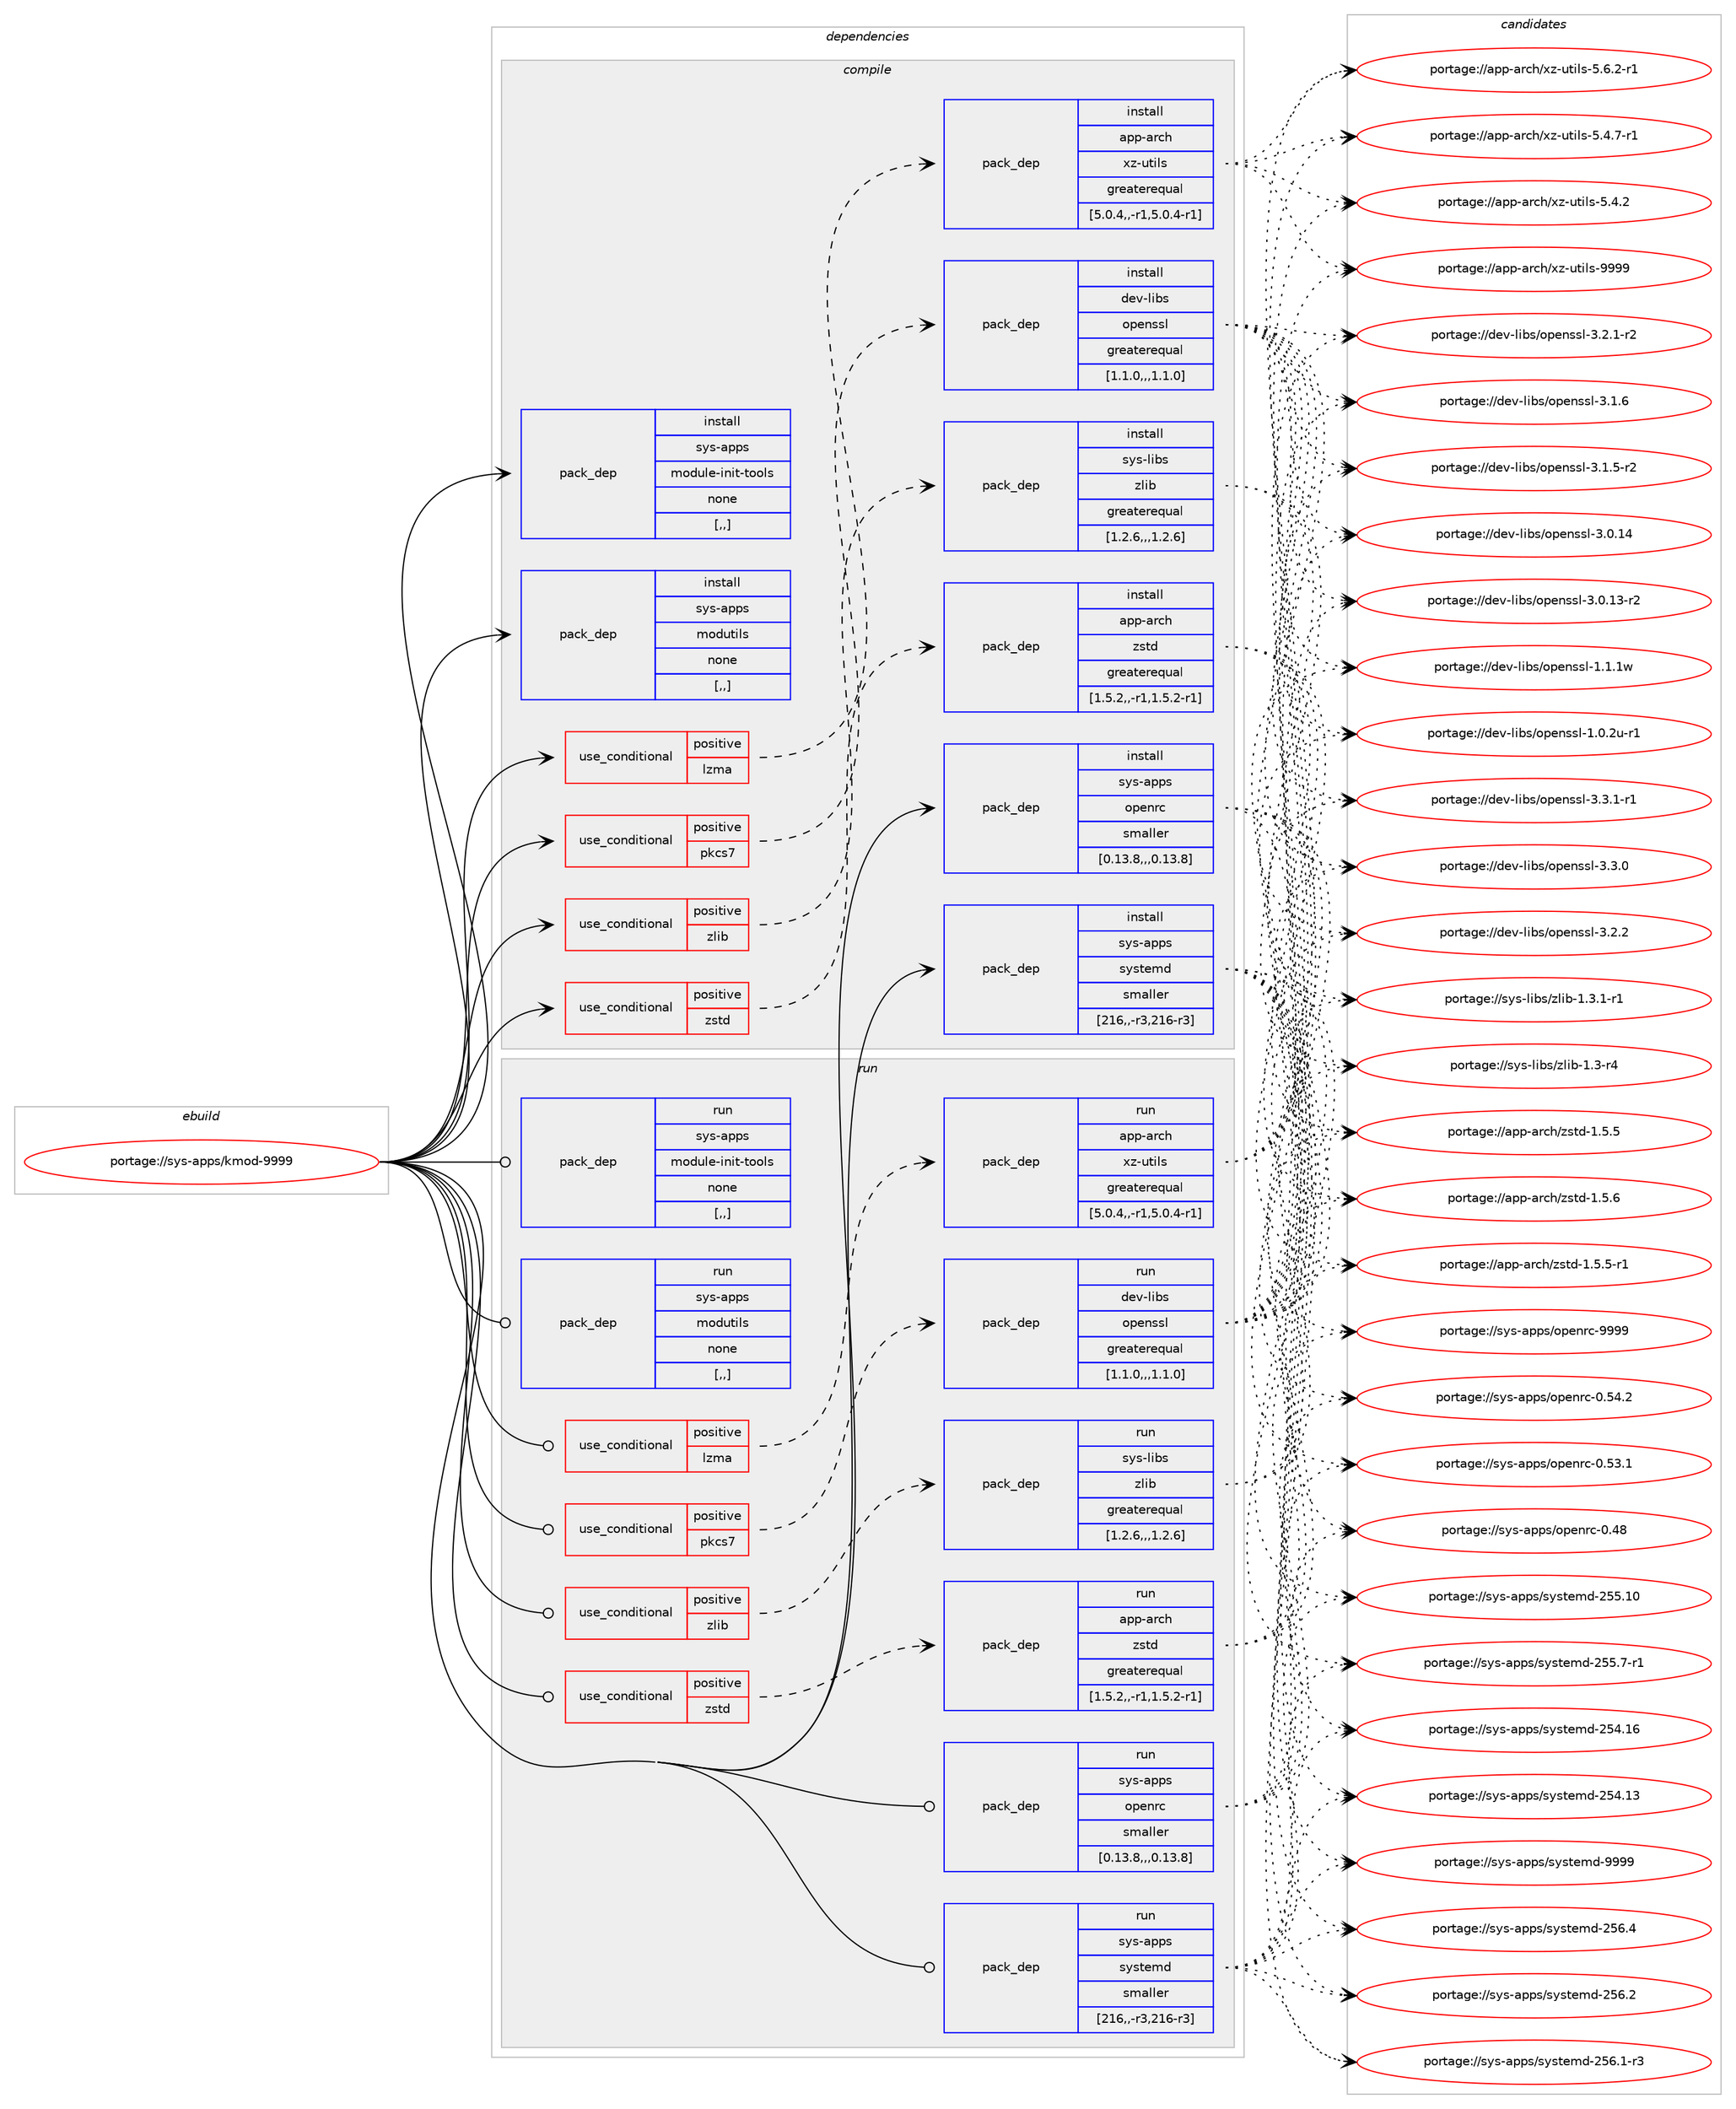 digraph prolog {

# *************
# Graph options
# *************

newrank=true;
concentrate=true;
compound=true;
graph [rankdir=LR,fontname=Helvetica,fontsize=10,ranksep=1.5];#, ranksep=2.5, nodesep=0.2];
edge  [arrowhead=vee];
node  [fontname=Helvetica,fontsize=10];

# **********
# The ebuild
# **********

subgraph cluster_leftcol {
color=gray;
label=<<i>ebuild</i>>;
id [label="portage://sys-apps/kmod-9999", color=red, width=4, href="../sys-apps/kmod-9999.svg"];
}

# ****************
# The dependencies
# ****************

subgraph cluster_midcol {
color=gray;
label=<<i>dependencies</i>>;
subgraph cluster_compile {
fillcolor="#eeeeee";
style=filled;
label=<<i>compile</i>>;
subgraph cond111415 {
dependency421318 [label=<<TABLE BORDER="0" CELLBORDER="1" CELLSPACING="0" CELLPADDING="4"><TR><TD ROWSPAN="3" CELLPADDING="10">use_conditional</TD></TR><TR><TD>positive</TD></TR><TR><TD>lzma</TD></TR></TABLE>>, shape=none, color=red];
subgraph pack306981 {
dependency421319 [label=<<TABLE BORDER="0" CELLBORDER="1" CELLSPACING="0" CELLPADDING="4" WIDTH="220"><TR><TD ROWSPAN="6" CELLPADDING="30">pack_dep</TD></TR><TR><TD WIDTH="110">install</TD></TR><TR><TD>app-arch</TD></TR><TR><TD>xz-utils</TD></TR><TR><TD>greaterequal</TD></TR><TR><TD>[5.0.4,,-r1,5.0.4-r1]</TD></TR></TABLE>>, shape=none, color=blue];
}
dependency421318:e -> dependency421319:w [weight=20,style="dashed",arrowhead="vee"];
}
id:e -> dependency421318:w [weight=20,style="solid",arrowhead="vee"];
subgraph cond111416 {
dependency421320 [label=<<TABLE BORDER="0" CELLBORDER="1" CELLSPACING="0" CELLPADDING="4"><TR><TD ROWSPAN="3" CELLPADDING="10">use_conditional</TD></TR><TR><TD>positive</TD></TR><TR><TD>pkcs7</TD></TR></TABLE>>, shape=none, color=red];
subgraph pack306982 {
dependency421321 [label=<<TABLE BORDER="0" CELLBORDER="1" CELLSPACING="0" CELLPADDING="4" WIDTH="220"><TR><TD ROWSPAN="6" CELLPADDING="30">pack_dep</TD></TR><TR><TD WIDTH="110">install</TD></TR><TR><TD>dev-libs</TD></TR><TR><TD>openssl</TD></TR><TR><TD>greaterequal</TD></TR><TR><TD>[1.1.0,,,1.1.0]</TD></TR></TABLE>>, shape=none, color=blue];
}
dependency421320:e -> dependency421321:w [weight=20,style="dashed",arrowhead="vee"];
}
id:e -> dependency421320:w [weight=20,style="solid",arrowhead="vee"];
subgraph cond111417 {
dependency421322 [label=<<TABLE BORDER="0" CELLBORDER="1" CELLSPACING="0" CELLPADDING="4"><TR><TD ROWSPAN="3" CELLPADDING="10">use_conditional</TD></TR><TR><TD>positive</TD></TR><TR><TD>zlib</TD></TR></TABLE>>, shape=none, color=red];
subgraph pack306983 {
dependency421323 [label=<<TABLE BORDER="0" CELLBORDER="1" CELLSPACING="0" CELLPADDING="4" WIDTH="220"><TR><TD ROWSPAN="6" CELLPADDING="30">pack_dep</TD></TR><TR><TD WIDTH="110">install</TD></TR><TR><TD>sys-libs</TD></TR><TR><TD>zlib</TD></TR><TR><TD>greaterequal</TD></TR><TR><TD>[1.2.6,,,1.2.6]</TD></TR></TABLE>>, shape=none, color=blue];
}
dependency421322:e -> dependency421323:w [weight=20,style="dashed",arrowhead="vee"];
}
id:e -> dependency421322:w [weight=20,style="solid",arrowhead="vee"];
subgraph cond111418 {
dependency421324 [label=<<TABLE BORDER="0" CELLBORDER="1" CELLSPACING="0" CELLPADDING="4"><TR><TD ROWSPAN="3" CELLPADDING="10">use_conditional</TD></TR><TR><TD>positive</TD></TR><TR><TD>zstd</TD></TR></TABLE>>, shape=none, color=red];
subgraph pack306984 {
dependency421325 [label=<<TABLE BORDER="0" CELLBORDER="1" CELLSPACING="0" CELLPADDING="4" WIDTH="220"><TR><TD ROWSPAN="6" CELLPADDING="30">pack_dep</TD></TR><TR><TD WIDTH="110">install</TD></TR><TR><TD>app-arch</TD></TR><TR><TD>zstd</TD></TR><TR><TD>greaterequal</TD></TR><TR><TD>[1.5.2,,-r1,1.5.2-r1]</TD></TR></TABLE>>, shape=none, color=blue];
}
dependency421324:e -> dependency421325:w [weight=20,style="dashed",arrowhead="vee"];
}
id:e -> dependency421324:w [weight=20,style="solid",arrowhead="vee"];
subgraph pack306985 {
dependency421326 [label=<<TABLE BORDER="0" CELLBORDER="1" CELLSPACING="0" CELLPADDING="4" WIDTH="220"><TR><TD ROWSPAN="6" CELLPADDING="30">pack_dep</TD></TR><TR><TD WIDTH="110">install</TD></TR><TR><TD>sys-apps</TD></TR><TR><TD>module-init-tools</TD></TR><TR><TD>none</TD></TR><TR><TD>[,,]</TD></TR></TABLE>>, shape=none, color=blue];
}
id:e -> dependency421326:w [weight=20,style="solid",arrowhead="vee"];
subgraph pack306986 {
dependency421327 [label=<<TABLE BORDER="0" CELLBORDER="1" CELLSPACING="0" CELLPADDING="4" WIDTH="220"><TR><TD ROWSPAN="6" CELLPADDING="30">pack_dep</TD></TR><TR><TD WIDTH="110">install</TD></TR><TR><TD>sys-apps</TD></TR><TR><TD>modutils</TD></TR><TR><TD>none</TD></TR><TR><TD>[,,]</TD></TR></TABLE>>, shape=none, color=blue];
}
id:e -> dependency421327:w [weight=20,style="solid",arrowhead="vee"];
subgraph pack306987 {
dependency421328 [label=<<TABLE BORDER="0" CELLBORDER="1" CELLSPACING="0" CELLPADDING="4" WIDTH="220"><TR><TD ROWSPAN="6" CELLPADDING="30">pack_dep</TD></TR><TR><TD WIDTH="110">install</TD></TR><TR><TD>sys-apps</TD></TR><TR><TD>openrc</TD></TR><TR><TD>smaller</TD></TR><TR><TD>[0.13.8,,,0.13.8]</TD></TR></TABLE>>, shape=none, color=blue];
}
id:e -> dependency421328:w [weight=20,style="solid",arrowhead="vee"];
subgraph pack306988 {
dependency421329 [label=<<TABLE BORDER="0" CELLBORDER="1" CELLSPACING="0" CELLPADDING="4" WIDTH="220"><TR><TD ROWSPAN="6" CELLPADDING="30">pack_dep</TD></TR><TR><TD WIDTH="110">install</TD></TR><TR><TD>sys-apps</TD></TR><TR><TD>systemd</TD></TR><TR><TD>smaller</TD></TR><TR><TD>[216,,-r3,216-r3]</TD></TR></TABLE>>, shape=none, color=blue];
}
id:e -> dependency421329:w [weight=20,style="solid",arrowhead="vee"];
}
subgraph cluster_compileandrun {
fillcolor="#eeeeee";
style=filled;
label=<<i>compile and run</i>>;
}
subgraph cluster_run {
fillcolor="#eeeeee";
style=filled;
label=<<i>run</i>>;
subgraph cond111419 {
dependency421330 [label=<<TABLE BORDER="0" CELLBORDER="1" CELLSPACING="0" CELLPADDING="4"><TR><TD ROWSPAN="3" CELLPADDING="10">use_conditional</TD></TR><TR><TD>positive</TD></TR><TR><TD>lzma</TD></TR></TABLE>>, shape=none, color=red];
subgraph pack306989 {
dependency421331 [label=<<TABLE BORDER="0" CELLBORDER="1" CELLSPACING="0" CELLPADDING="4" WIDTH="220"><TR><TD ROWSPAN="6" CELLPADDING="30">pack_dep</TD></TR><TR><TD WIDTH="110">run</TD></TR><TR><TD>app-arch</TD></TR><TR><TD>xz-utils</TD></TR><TR><TD>greaterequal</TD></TR><TR><TD>[5.0.4,,-r1,5.0.4-r1]</TD></TR></TABLE>>, shape=none, color=blue];
}
dependency421330:e -> dependency421331:w [weight=20,style="dashed",arrowhead="vee"];
}
id:e -> dependency421330:w [weight=20,style="solid",arrowhead="odot"];
subgraph cond111420 {
dependency421332 [label=<<TABLE BORDER="0" CELLBORDER="1" CELLSPACING="0" CELLPADDING="4"><TR><TD ROWSPAN="3" CELLPADDING="10">use_conditional</TD></TR><TR><TD>positive</TD></TR><TR><TD>pkcs7</TD></TR></TABLE>>, shape=none, color=red];
subgraph pack306990 {
dependency421333 [label=<<TABLE BORDER="0" CELLBORDER="1" CELLSPACING="0" CELLPADDING="4" WIDTH="220"><TR><TD ROWSPAN="6" CELLPADDING="30">pack_dep</TD></TR><TR><TD WIDTH="110">run</TD></TR><TR><TD>dev-libs</TD></TR><TR><TD>openssl</TD></TR><TR><TD>greaterequal</TD></TR><TR><TD>[1.1.0,,,1.1.0]</TD></TR></TABLE>>, shape=none, color=blue];
}
dependency421332:e -> dependency421333:w [weight=20,style="dashed",arrowhead="vee"];
}
id:e -> dependency421332:w [weight=20,style="solid",arrowhead="odot"];
subgraph cond111421 {
dependency421334 [label=<<TABLE BORDER="0" CELLBORDER="1" CELLSPACING="0" CELLPADDING="4"><TR><TD ROWSPAN="3" CELLPADDING="10">use_conditional</TD></TR><TR><TD>positive</TD></TR><TR><TD>zlib</TD></TR></TABLE>>, shape=none, color=red];
subgraph pack306991 {
dependency421335 [label=<<TABLE BORDER="0" CELLBORDER="1" CELLSPACING="0" CELLPADDING="4" WIDTH="220"><TR><TD ROWSPAN="6" CELLPADDING="30">pack_dep</TD></TR><TR><TD WIDTH="110">run</TD></TR><TR><TD>sys-libs</TD></TR><TR><TD>zlib</TD></TR><TR><TD>greaterequal</TD></TR><TR><TD>[1.2.6,,,1.2.6]</TD></TR></TABLE>>, shape=none, color=blue];
}
dependency421334:e -> dependency421335:w [weight=20,style="dashed",arrowhead="vee"];
}
id:e -> dependency421334:w [weight=20,style="solid",arrowhead="odot"];
subgraph cond111422 {
dependency421336 [label=<<TABLE BORDER="0" CELLBORDER="1" CELLSPACING="0" CELLPADDING="4"><TR><TD ROWSPAN="3" CELLPADDING="10">use_conditional</TD></TR><TR><TD>positive</TD></TR><TR><TD>zstd</TD></TR></TABLE>>, shape=none, color=red];
subgraph pack306992 {
dependency421337 [label=<<TABLE BORDER="0" CELLBORDER="1" CELLSPACING="0" CELLPADDING="4" WIDTH="220"><TR><TD ROWSPAN="6" CELLPADDING="30">pack_dep</TD></TR><TR><TD WIDTH="110">run</TD></TR><TR><TD>app-arch</TD></TR><TR><TD>zstd</TD></TR><TR><TD>greaterequal</TD></TR><TR><TD>[1.5.2,,-r1,1.5.2-r1]</TD></TR></TABLE>>, shape=none, color=blue];
}
dependency421336:e -> dependency421337:w [weight=20,style="dashed",arrowhead="vee"];
}
id:e -> dependency421336:w [weight=20,style="solid",arrowhead="odot"];
subgraph pack306993 {
dependency421338 [label=<<TABLE BORDER="0" CELLBORDER="1" CELLSPACING="0" CELLPADDING="4" WIDTH="220"><TR><TD ROWSPAN="6" CELLPADDING="30">pack_dep</TD></TR><TR><TD WIDTH="110">run</TD></TR><TR><TD>sys-apps</TD></TR><TR><TD>module-init-tools</TD></TR><TR><TD>none</TD></TR><TR><TD>[,,]</TD></TR></TABLE>>, shape=none, color=blue];
}
id:e -> dependency421338:w [weight=20,style="solid",arrowhead="odot"];
subgraph pack306994 {
dependency421339 [label=<<TABLE BORDER="0" CELLBORDER="1" CELLSPACING="0" CELLPADDING="4" WIDTH="220"><TR><TD ROWSPAN="6" CELLPADDING="30">pack_dep</TD></TR><TR><TD WIDTH="110">run</TD></TR><TR><TD>sys-apps</TD></TR><TR><TD>modutils</TD></TR><TR><TD>none</TD></TR><TR><TD>[,,]</TD></TR></TABLE>>, shape=none, color=blue];
}
id:e -> dependency421339:w [weight=20,style="solid",arrowhead="odot"];
subgraph pack306995 {
dependency421340 [label=<<TABLE BORDER="0" CELLBORDER="1" CELLSPACING="0" CELLPADDING="4" WIDTH="220"><TR><TD ROWSPAN="6" CELLPADDING="30">pack_dep</TD></TR><TR><TD WIDTH="110">run</TD></TR><TR><TD>sys-apps</TD></TR><TR><TD>openrc</TD></TR><TR><TD>smaller</TD></TR><TR><TD>[0.13.8,,,0.13.8]</TD></TR></TABLE>>, shape=none, color=blue];
}
id:e -> dependency421340:w [weight=20,style="solid",arrowhead="odot"];
subgraph pack306996 {
dependency421341 [label=<<TABLE BORDER="0" CELLBORDER="1" CELLSPACING="0" CELLPADDING="4" WIDTH="220"><TR><TD ROWSPAN="6" CELLPADDING="30">pack_dep</TD></TR><TR><TD WIDTH="110">run</TD></TR><TR><TD>sys-apps</TD></TR><TR><TD>systemd</TD></TR><TR><TD>smaller</TD></TR><TR><TD>[216,,-r3,216-r3]</TD></TR></TABLE>>, shape=none, color=blue];
}
id:e -> dependency421341:w [weight=20,style="solid",arrowhead="odot"];
}
}

# **************
# The candidates
# **************

subgraph cluster_choices {
rank=same;
color=gray;
label=<<i>candidates</i>>;

subgraph choice306981 {
color=black;
nodesep=1;
choice9711211245971149910447120122451171161051081154557575757 [label="portage://app-arch/xz-utils-9999", color=red, width=4,href="../app-arch/xz-utils-9999.svg"];
choice9711211245971149910447120122451171161051081154553465446504511449 [label="portage://app-arch/xz-utils-5.6.2-r1", color=red, width=4,href="../app-arch/xz-utils-5.6.2-r1.svg"];
choice9711211245971149910447120122451171161051081154553465246554511449 [label="portage://app-arch/xz-utils-5.4.7-r1", color=red, width=4,href="../app-arch/xz-utils-5.4.7-r1.svg"];
choice971121124597114991044712012245117116105108115455346524650 [label="portage://app-arch/xz-utils-5.4.2", color=red, width=4,href="../app-arch/xz-utils-5.4.2.svg"];
dependency421319:e -> choice9711211245971149910447120122451171161051081154557575757:w [style=dotted,weight="100"];
dependency421319:e -> choice9711211245971149910447120122451171161051081154553465446504511449:w [style=dotted,weight="100"];
dependency421319:e -> choice9711211245971149910447120122451171161051081154553465246554511449:w [style=dotted,weight="100"];
dependency421319:e -> choice971121124597114991044712012245117116105108115455346524650:w [style=dotted,weight="100"];
}
subgraph choice306982 {
color=black;
nodesep=1;
choice1001011184510810598115471111121011101151151084551465146494511449 [label="portage://dev-libs/openssl-3.3.1-r1", color=red, width=4,href="../dev-libs/openssl-3.3.1-r1.svg"];
choice100101118451081059811547111112101110115115108455146514648 [label="portage://dev-libs/openssl-3.3.0", color=red, width=4,href="../dev-libs/openssl-3.3.0.svg"];
choice100101118451081059811547111112101110115115108455146504650 [label="portage://dev-libs/openssl-3.2.2", color=red, width=4,href="../dev-libs/openssl-3.2.2.svg"];
choice1001011184510810598115471111121011101151151084551465046494511450 [label="portage://dev-libs/openssl-3.2.1-r2", color=red, width=4,href="../dev-libs/openssl-3.2.1-r2.svg"];
choice100101118451081059811547111112101110115115108455146494654 [label="portage://dev-libs/openssl-3.1.6", color=red, width=4,href="../dev-libs/openssl-3.1.6.svg"];
choice1001011184510810598115471111121011101151151084551464946534511450 [label="portage://dev-libs/openssl-3.1.5-r2", color=red, width=4,href="../dev-libs/openssl-3.1.5-r2.svg"];
choice10010111845108105981154711111210111011511510845514648464952 [label="portage://dev-libs/openssl-3.0.14", color=red, width=4,href="../dev-libs/openssl-3.0.14.svg"];
choice100101118451081059811547111112101110115115108455146484649514511450 [label="portage://dev-libs/openssl-3.0.13-r2", color=red, width=4,href="../dev-libs/openssl-3.0.13-r2.svg"];
choice100101118451081059811547111112101110115115108454946494649119 [label="portage://dev-libs/openssl-1.1.1w", color=red, width=4,href="../dev-libs/openssl-1.1.1w.svg"];
choice1001011184510810598115471111121011101151151084549464846501174511449 [label="portage://dev-libs/openssl-1.0.2u-r1", color=red, width=4,href="../dev-libs/openssl-1.0.2u-r1.svg"];
dependency421321:e -> choice1001011184510810598115471111121011101151151084551465146494511449:w [style=dotted,weight="100"];
dependency421321:e -> choice100101118451081059811547111112101110115115108455146514648:w [style=dotted,weight="100"];
dependency421321:e -> choice100101118451081059811547111112101110115115108455146504650:w [style=dotted,weight="100"];
dependency421321:e -> choice1001011184510810598115471111121011101151151084551465046494511450:w [style=dotted,weight="100"];
dependency421321:e -> choice100101118451081059811547111112101110115115108455146494654:w [style=dotted,weight="100"];
dependency421321:e -> choice1001011184510810598115471111121011101151151084551464946534511450:w [style=dotted,weight="100"];
dependency421321:e -> choice10010111845108105981154711111210111011511510845514648464952:w [style=dotted,weight="100"];
dependency421321:e -> choice100101118451081059811547111112101110115115108455146484649514511450:w [style=dotted,weight="100"];
dependency421321:e -> choice100101118451081059811547111112101110115115108454946494649119:w [style=dotted,weight="100"];
dependency421321:e -> choice1001011184510810598115471111121011101151151084549464846501174511449:w [style=dotted,weight="100"];
}
subgraph choice306983 {
color=black;
nodesep=1;
choice115121115451081059811547122108105984549465146494511449 [label="portage://sys-libs/zlib-1.3.1-r1", color=red, width=4,href="../sys-libs/zlib-1.3.1-r1.svg"];
choice11512111545108105981154712210810598454946514511452 [label="portage://sys-libs/zlib-1.3-r4", color=red, width=4,href="../sys-libs/zlib-1.3-r4.svg"];
dependency421323:e -> choice115121115451081059811547122108105984549465146494511449:w [style=dotted,weight="100"];
dependency421323:e -> choice11512111545108105981154712210810598454946514511452:w [style=dotted,weight="100"];
}
subgraph choice306984 {
color=black;
nodesep=1;
choice9711211245971149910447122115116100454946534654 [label="portage://app-arch/zstd-1.5.6", color=red, width=4,href="../app-arch/zstd-1.5.6.svg"];
choice97112112459711499104471221151161004549465346534511449 [label="portage://app-arch/zstd-1.5.5-r1", color=red, width=4,href="../app-arch/zstd-1.5.5-r1.svg"];
choice9711211245971149910447122115116100454946534653 [label="portage://app-arch/zstd-1.5.5", color=red, width=4,href="../app-arch/zstd-1.5.5.svg"];
dependency421325:e -> choice9711211245971149910447122115116100454946534654:w [style=dotted,weight="100"];
dependency421325:e -> choice97112112459711499104471221151161004549465346534511449:w [style=dotted,weight="100"];
dependency421325:e -> choice9711211245971149910447122115116100454946534653:w [style=dotted,weight="100"];
}
subgraph choice306985 {
color=black;
nodesep=1;
}
subgraph choice306986 {
color=black;
nodesep=1;
}
subgraph choice306987 {
color=black;
nodesep=1;
choice115121115459711211211547111112101110114994557575757 [label="portage://sys-apps/openrc-9999", color=red, width=4,href="../sys-apps/openrc-9999.svg"];
choice1151211154597112112115471111121011101149945484653524650 [label="portage://sys-apps/openrc-0.54.2", color=red, width=4,href="../sys-apps/openrc-0.54.2.svg"];
choice1151211154597112112115471111121011101149945484653514649 [label="portage://sys-apps/openrc-0.53.1", color=red, width=4,href="../sys-apps/openrc-0.53.1.svg"];
choice115121115459711211211547111112101110114994548465256 [label="portage://sys-apps/openrc-0.48", color=red, width=4,href="../sys-apps/openrc-0.48.svg"];
dependency421328:e -> choice115121115459711211211547111112101110114994557575757:w [style=dotted,weight="100"];
dependency421328:e -> choice1151211154597112112115471111121011101149945484653524650:w [style=dotted,weight="100"];
dependency421328:e -> choice1151211154597112112115471111121011101149945484653514649:w [style=dotted,weight="100"];
dependency421328:e -> choice115121115459711211211547111112101110114994548465256:w [style=dotted,weight="100"];
}
subgraph choice306988 {
color=black;
nodesep=1;
choice1151211154597112112115471151211151161011091004557575757 [label="portage://sys-apps/systemd-9999", color=red, width=4,href="../sys-apps/systemd-9999.svg"];
choice115121115459711211211547115121115116101109100455053544652 [label="portage://sys-apps/systemd-256.4", color=red, width=4,href="../sys-apps/systemd-256.4.svg"];
choice115121115459711211211547115121115116101109100455053544650 [label="portage://sys-apps/systemd-256.2", color=red, width=4,href="../sys-apps/systemd-256.2.svg"];
choice1151211154597112112115471151211151161011091004550535446494511451 [label="portage://sys-apps/systemd-256.1-r3", color=red, width=4,href="../sys-apps/systemd-256.1-r3.svg"];
choice11512111545971121121154711512111511610110910045505353464948 [label="portage://sys-apps/systemd-255.10", color=red, width=4,href="../sys-apps/systemd-255.10.svg"];
choice1151211154597112112115471151211151161011091004550535346554511449 [label="portage://sys-apps/systemd-255.7-r1", color=red, width=4,href="../sys-apps/systemd-255.7-r1.svg"];
choice11512111545971121121154711512111511610110910045505352464954 [label="portage://sys-apps/systemd-254.16", color=red, width=4,href="../sys-apps/systemd-254.16.svg"];
choice11512111545971121121154711512111511610110910045505352464951 [label="portage://sys-apps/systemd-254.13", color=red, width=4,href="../sys-apps/systemd-254.13.svg"];
dependency421329:e -> choice1151211154597112112115471151211151161011091004557575757:w [style=dotted,weight="100"];
dependency421329:e -> choice115121115459711211211547115121115116101109100455053544652:w [style=dotted,weight="100"];
dependency421329:e -> choice115121115459711211211547115121115116101109100455053544650:w [style=dotted,weight="100"];
dependency421329:e -> choice1151211154597112112115471151211151161011091004550535446494511451:w [style=dotted,weight="100"];
dependency421329:e -> choice11512111545971121121154711512111511610110910045505353464948:w [style=dotted,weight="100"];
dependency421329:e -> choice1151211154597112112115471151211151161011091004550535346554511449:w [style=dotted,weight="100"];
dependency421329:e -> choice11512111545971121121154711512111511610110910045505352464954:w [style=dotted,weight="100"];
dependency421329:e -> choice11512111545971121121154711512111511610110910045505352464951:w [style=dotted,weight="100"];
}
subgraph choice306989 {
color=black;
nodesep=1;
choice9711211245971149910447120122451171161051081154557575757 [label="portage://app-arch/xz-utils-9999", color=red, width=4,href="../app-arch/xz-utils-9999.svg"];
choice9711211245971149910447120122451171161051081154553465446504511449 [label="portage://app-arch/xz-utils-5.6.2-r1", color=red, width=4,href="../app-arch/xz-utils-5.6.2-r1.svg"];
choice9711211245971149910447120122451171161051081154553465246554511449 [label="portage://app-arch/xz-utils-5.4.7-r1", color=red, width=4,href="../app-arch/xz-utils-5.4.7-r1.svg"];
choice971121124597114991044712012245117116105108115455346524650 [label="portage://app-arch/xz-utils-5.4.2", color=red, width=4,href="../app-arch/xz-utils-5.4.2.svg"];
dependency421331:e -> choice9711211245971149910447120122451171161051081154557575757:w [style=dotted,weight="100"];
dependency421331:e -> choice9711211245971149910447120122451171161051081154553465446504511449:w [style=dotted,weight="100"];
dependency421331:e -> choice9711211245971149910447120122451171161051081154553465246554511449:w [style=dotted,weight="100"];
dependency421331:e -> choice971121124597114991044712012245117116105108115455346524650:w [style=dotted,weight="100"];
}
subgraph choice306990 {
color=black;
nodesep=1;
choice1001011184510810598115471111121011101151151084551465146494511449 [label="portage://dev-libs/openssl-3.3.1-r1", color=red, width=4,href="../dev-libs/openssl-3.3.1-r1.svg"];
choice100101118451081059811547111112101110115115108455146514648 [label="portage://dev-libs/openssl-3.3.0", color=red, width=4,href="../dev-libs/openssl-3.3.0.svg"];
choice100101118451081059811547111112101110115115108455146504650 [label="portage://dev-libs/openssl-3.2.2", color=red, width=4,href="../dev-libs/openssl-3.2.2.svg"];
choice1001011184510810598115471111121011101151151084551465046494511450 [label="portage://dev-libs/openssl-3.2.1-r2", color=red, width=4,href="../dev-libs/openssl-3.2.1-r2.svg"];
choice100101118451081059811547111112101110115115108455146494654 [label="portage://dev-libs/openssl-3.1.6", color=red, width=4,href="../dev-libs/openssl-3.1.6.svg"];
choice1001011184510810598115471111121011101151151084551464946534511450 [label="portage://dev-libs/openssl-3.1.5-r2", color=red, width=4,href="../dev-libs/openssl-3.1.5-r2.svg"];
choice10010111845108105981154711111210111011511510845514648464952 [label="portage://dev-libs/openssl-3.0.14", color=red, width=4,href="../dev-libs/openssl-3.0.14.svg"];
choice100101118451081059811547111112101110115115108455146484649514511450 [label="portage://dev-libs/openssl-3.0.13-r2", color=red, width=4,href="../dev-libs/openssl-3.0.13-r2.svg"];
choice100101118451081059811547111112101110115115108454946494649119 [label="portage://dev-libs/openssl-1.1.1w", color=red, width=4,href="../dev-libs/openssl-1.1.1w.svg"];
choice1001011184510810598115471111121011101151151084549464846501174511449 [label="portage://dev-libs/openssl-1.0.2u-r1", color=red, width=4,href="../dev-libs/openssl-1.0.2u-r1.svg"];
dependency421333:e -> choice1001011184510810598115471111121011101151151084551465146494511449:w [style=dotted,weight="100"];
dependency421333:e -> choice100101118451081059811547111112101110115115108455146514648:w [style=dotted,weight="100"];
dependency421333:e -> choice100101118451081059811547111112101110115115108455146504650:w [style=dotted,weight="100"];
dependency421333:e -> choice1001011184510810598115471111121011101151151084551465046494511450:w [style=dotted,weight="100"];
dependency421333:e -> choice100101118451081059811547111112101110115115108455146494654:w [style=dotted,weight="100"];
dependency421333:e -> choice1001011184510810598115471111121011101151151084551464946534511450:w [style=dotted,weight="100"];
dependency421333:e -> choice10010111845108105981154711111210111011511510845514648464952:w [style=dotted,weight="100"];
dependency421333:e -> choice100101118451081059811547111112101110115115108455146484649514511450:w [style=dotted,weight="100"];
dependency421333:e -> choice100101118451081059811547111112101110115115108454946494649119:w [style=dotted,weight="100"];
dependency421333:e -> choice1001011184510810598115471111121011101151151084549464846501174511449:w [style=dotted,weight="100"];
}
subgraph choice306991 {
color=black;
nodesep=1;
choice115121115451081059811547122108105984549465146494511449 [label="portage://sys-libs/zlib-1.3.1-r1", color=red, width=4,href="../sys-libs/zlib-1.3.1-r1.svg"];
choice11512111545108105981154712210810598454946514511452 [label="portage://sys-libs/zlib-1.3-r4", color=red, width=4,href="../sys-libs/zlib-1.3-r4.svg"];
dependency421335:e -> choice115121115451081059811547122108105984549465146494511449:w [style=dotted,weight="100"];
dependency421335:e -> choice11512111545108105981154712210810598454946514511452:w [style=dotted,weight="100"];
}
subgraph choice306992 {
color=black;
nodesep=1;
choice9711211245971149910447122115116100454946534654 [label="portage://app-arch/zstd-1.5.6", color=red, width=4,href="../app-arch/zstd-1.5.6.svg"];
choice97112112459711499104471221151161004549465346534511449 [label="portage://app-arch/zstd-1.5.5-r1", color=red, width=4,href="../app-arch/zstd-1.5.5-r1.svg"];
choice9711211245971149910447122115116100454946534653 [label="portage://app-arch/zstd-1.5.5", color=red, width=4,href="../app-arch/zstd-1.5.5.svg"];
dependency421337:e -> choice9711211245971149910447122115116100454946534654:w [style=dotted,weight="100"];
dependency421337:e -> choice97112112459711499104471221151161004549465346534511449:w [style=dotted,weight="100"];
dependency421337:e -> choice9711211245971149910447122115116100454946534653:w [style=dotted,weight="100"];
}
subgraph choice306993 {
color=black;
nodesep=1;
}
subgraph choice306994 {
color=black;
nodesep=1;
}
subgraph choice306995 {
color=black;
nodesep=1;
choice115121115459711211211547111112101110114994557575757 [label="portage://sys-apps/openrc-9999", color=red, width=4,href="../sys-apps/openrc-9999.svg"];
choice1151211154597112112115471111121011101149945484653524650 [label="portage://sys-apps/openrc-0.54.2", color=red, width=4,href="../sys-apps/openrc-0.54.2.svg"];
choice1151211154597112112115471111121011101149945484653514649 [label="portage://sys-apps/openrc-0.53.1", color=red, width=4,href="../sys-apps/openrc-0.53.1.svg"];
choice115121115459711211211547111112101110114994548465256 [label="portage://sys-apps/openrc-0.48", color=red, width=4,href="../sys-apps/openrc-0.48.svg"];
dependency421340:e -> choice115121115459711211211547111112101110114994557575757:w [style=dotted,weight="100"];
dependency421340:e -> choice1151211154597112112115471111121011101149945484653524650:w [style=dotted,weight="100"];
dependency421340:e -> choice1151211154597112112115471111121011101149945484653514649:w [style=dotted,weight="100"];
dependency421340:e -> choice115121115459711211211547111112101110114994548465256:w [style=dotted,weight="100"];
}
subgraph choice306996 {
color=black;
nodesep=1;
choice1151211154597112112115471151211151161011091004557575757 [label="portage://sys-apps/systemd-9999", color=red, width=4,href="../sys-apps/systemd-9999.svg"];
choice115121115459711211211547115121115116101109100455053544652 [label="portage://sys-apps/systemd-256.4", color=red, width=4,href="../sys-apps/systemd-256.4.svg"];
choice115121115459711211211547115121115116101109100455053544650 [label="portage://sys-apps/systemd-256.2", color=red, width=4,href="../sys-apps/systemd-256.2.svg"];
choice1151211154597112112115471151211151161011091004550535446494511451 [label="portage://sys-apps/systemd-256.1-r3", color=red, width=4,href="../sys-apps/systemd-256.1-r3.svg"];
choice11512111545971121121154711512111511610110910045505353464948 [label="portage://sys-apps/systemd-255.10", color=red, width=4,href="../sys-apps/systemd-255.10.svg"];
choice1151211154597112112115471151211151161011091004550535346554511449 [label="portage://sys-apps/systemd-255.7-r1", color=red, width=4,href="../sys-apps/systemd-255.7-r1.svg"];
choice11512111545971121121154711512111511610110910045505352464954 [label="portage://sys-apps/systemd-254.16", color=red, width=4,href="../sys-apps/systemd-254.16.svg"];
choice11512111545971121121154711512111511610110910045505352464951 [label="portage://sys-apps/systemd-254.13", color=red, width=4,href="../sys-apps/systemd-254.13.svg"];
dependency421341:e -> choice1151211154597112112115471151211151161011091004557575757:w [style=dotted,weight="100"];
dependency421341:e -> choice115121115459711211211547115121115116101109100455053544652:w [style=dotted,weight="100"];
dependency421341:e -> choice115121115459711211211547115121115116101109100455053544650:w [style=dotted,weight="100"];
dependency421341:e -> choice1151211154597112112115471151211151161011091004550535446494511451:w [style=dotted,weight="100"];
dependency421341:e -> choice11512111545971121121154711512111511610110910045505353464948:w [style=dotted,weight="100"];
dependency421341:e -> choice1151211154597112112115471151211151161011091004550535346554511449:w [style=dotted,weight="100"];
dependency421341:e -> choice11512111545971121121154711512111511610110910045505352464954:w [style=dotted,weight="100"];
dependency421341:e -> choice11512111545971121121154711512111511610110910045505352464951:w [style=dotted,weight="100"];
}
}

}
